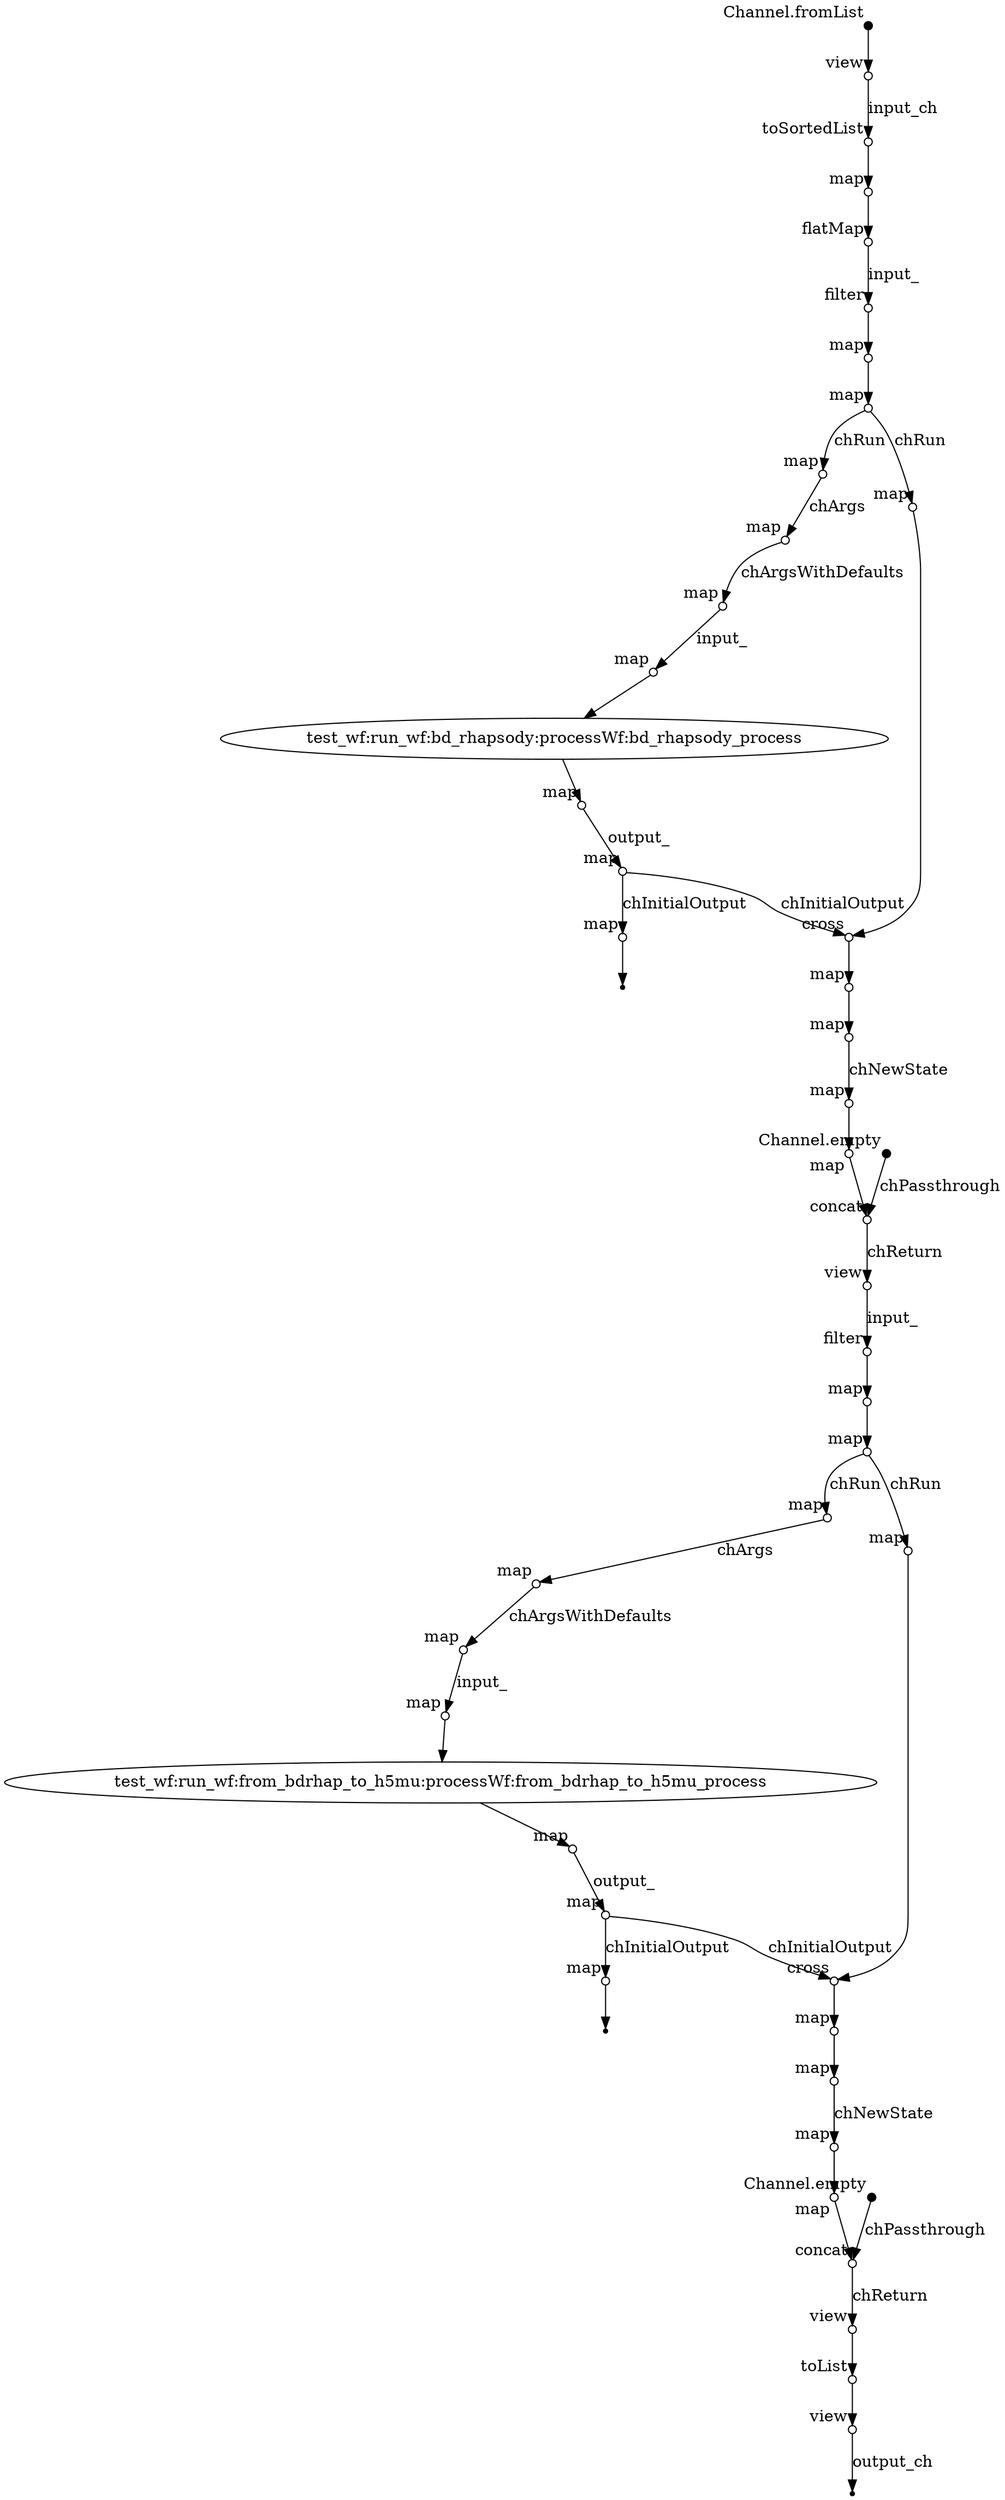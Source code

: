digraph "graph" {
p0 [shape=point,label="",fixedsize=true,width=0.1,xlabel="Channel.fromList"];
p1 [shape=circle,label="",fixedsize=true,width=0.1,xlabel="view"];
p0 -> p1;

p1 [shape=circle,label="",fixedsize=true,width=0.1,xlabel="view"];
p2 [shape=circle,label="",fixedsize=true,width=0.1,xlabel="toSortedList"];
p1 -> p2 [label="input_ch"];

p2 [shape=circle,label="",fixedsize=true,width=0.1,xlabel="toSortedList"];
p3 [shape=circle,label="",fixedsize=true,width=0.1,xlabel="map"];
p2 -> p3;

p3 [shape=circle,label="",fixedsize=true,width=0.1,xlabel="map"];
p4 [shape=circle,label="",fixedsize=true,width=0.1,xlabel="flatMap"];
p3 -> p4;

p4 [shape=circle,label="",fixedsize=true,width=0.1,xlabel="flatMap"];
p5 [shape=circle,label="",fixedsize=true,width=0.1,xlabel="filter"];
p4 -> p5 [label="input_"];

p5 [shape=circle,label="",fixedsize=true,width=0.1,xlabel="filter"];
p6 [shape=circle,label="",fixedsize=true,width=0.1,xlabel="map"];
p5 -> p6;

p6 [shape=circle,label="",fixedsize=true,width=0.1,xlabel="map"];
p7 [shape=circle,label="",fixedsize=true,width=0.1,xlabel="map"];
p6 -> p7;

p7 [shape=circle,label="",fixedsize=true,width=0.1,xlabel="map"];
p9 [shape=circle,label="",fixedsize=true,width=0.1,xlabel="map"];
p7 -> p9 [label="chRun"];

p8 [shape=point,label="",fixedsize=true,width=0.1,xlabel="Channel.empty"];
p24 [shape=circle,label="",fixedsize=true,width=0.1,xlabel="concat"];
p8 -> p24 [label="chPassthrough"];

p9 [shape=circle,label="",fixedsize=true,width=0.1,xlabel="map"];
p10 [shape=circle,label="",fixedsize=true,width=0.1,xlabel="map"];
p9 -> p10 [label="chArgs"];

p10 [shape=circle,label="",fixedsize=true,width=0.1,xlabel="map"];
p11 [shape=circle,label="",fixedsize=true,width=0.1,xlabel="map"];
p10 -> p11 [label="chArgsWithDefaults"];

p11 [shape=circle,label="",fixedsize=true,width=0.1,xlabel="map"];
p12 [shape=circle,label="",fixedsize=true,width=0.1,xlabel="map"];
p11 -> p12 [label="input_"];

p12 [shape=circle,label="",fixedsize=true,width=0.1,xlabel="map"];
p13 [label="test_wf:run_wf:bd_rhapsody:processWf:bd_rhapsody_process"];
p12 -> p13;

p13 [label="test_wf:run_wf:bd_rhapsody:processWf:bd_rhapsody_process"];
p14 [shape=circle,label="",fixedsize=true,width=0.1,xlabel="map"];
p13 -> p14;

p14 [shape=circle,label="",fixedsize=true,width=0.1,xlabel="map"];
p15 [shape=circle,label="",fixedsize=true,width=0.1,xlabel="map"];
p14 -> p15 [label="output_"];

p15 [shape=circle,label="",fixedsize=true,width=0.1,xlabel="map"];
p17 [shape=circle,label="",fixedsize=true,width=0.1,xlabel="map"];
p15 -> p17 [label="chInitialOutput"];

p7 [shape=circle,label="",fixedsize=true,width=0.1,xlabel="map"];
p16 [shape=circle,label="",fixedsize=true,width=0.1,xlabel="map"];
p7 -> p16 [label="chRun"];

p16 [shape=circle,label="",fixedsize=true,width=0.1,xlabel="map"];
p19 [shape=circle,label="",fixedsize=true,width=0.1,xlabel="cross"];
p16 -> p19;

p17 [shape=circle,label="",fixedsize=true,width=0.1,xlabel="map"];
p18 [shape=point];
p17 -> p18;

p15 [shape=circle,label="",fixedsize=true,width=0.1,xlabel="map"];
p19 [shape=circle,label="",fixedsize=true,width=0.1,xlabel="cross"];
p15 -> p19 [label="chInitialOutput"];

p19 [shape=circle,label="",fixedsize=true,width=0.1,xlabel="cross"];
p20 [shape=circle,label="",fixedsize=true,width=0.1,xlabel="map"];
p19 -> p20;

p20 [shape=circle,label="",fixedsize=true,width=0.1,xlabel="map"];
p21 [shape=circle,label="",fixedsize=true,width=0.1,xlabel="map"];
p20 -> p21;

p21 [shape=circle,label="",fixedsize=true,width=0.1,xlabel="map"];
p22 [shape=circle,label="",fixedsize=true,width=0.1,xlabel="map"];
p21 -> p22 [label="chNewState"];

p22 [shape=circle,label="",fixedsize=true,width=0.1,xlabel="map"];
p23 [shape=circle,label="",fixedsize=true,width=0.1,xlabel="map"];
p22 -> p23;

p23 [shape=circle,label="",fixedsize=true,width=0.1,xlabel="map"];
p24 [shape=circle,label="",fixedsize=true,width=0.1,xlabel="concat"];
p23 -> p24;

p24 [shape=circle,label="",fixedsize=true,width=0.1,xlabel="concat"];
p25 [shape=circle,label="",fixedsize=true,width=0.1,xlabel="view"];
p24 -> p25 [label="chReturn"];

p25 [shape=circle,label="",fixedsize=true,width=0.1,xlabel="view"];
p26 [shape=circle,label="",fixedsize=true,width=0.1,xlabel="filter"];
p25 -> p26 [label="input_"];

p26 [shape=circle,label="",fixedsize=true,width=0.1,xlabel="filter"];
p27 [shape=circle,label="",fixedsize=true,width=0.1,xlabel="map"];
p26 -> p27;

p27 [shape=circle,label="",fixedsize=true,width=0.1,xlabel="map"];
p28 [shape=circle,label="",fixedsize=true,width=0.1,xlabel="map"];
p27 -> p28;

p28 [shape=circle,label="",fixedsize=true,width=0.1,xlabel="map"];
p30 [shape=circle,label="",fixedsize=true,width=0.1,xlabel="map"];
p28 -> p30 [label="chRun"];

p29 [shape=point,label="",fixedsize=true,width=0.1,xlabel="Channel.empty"];
p45 [shape=circle,label="",fixedsize=true,width=0.1,xlabel="concat"];
p29 -> p45 [label="chPassthrough"];

p30 [shape=circle,label="",fixedsize=true,width=0.1,xlabel="map"];
p31 [shape=circle,label="",fixedsize=true,width=0.1,xlabel="map"];
p30 -> p31 [label="chArgs"];

p31 [shape=circle,label="",fixedsize=true,width=0.1,xlabel="map"];
p32 [shape=circle,label="",fixedsize=true,width=0.1,xlabel="map"];
p31 -> p32 [label="chArgsWithDefaults"];

p32 [shape=circle,label="",fixedsize=true,width=0.1,xlabel="map"];
p33 [shape=circle,label="",fixedsize=true,width=0.1,xlabel="map"];
p32 -> p33 [label="input_"];

p33 [shape=circle,label="",fixedsize=true,width=0.1,xlabel="map"];
p34 [label="test_wf:run_wf:from_bdrhap_to_h5mu:processWf:from_bdrhap_to_h5mu_process"];
p33 -> p34;

p34 [label="test_wf:run_wf:from_bdrhap_to_h5mu:processWf:from_bdrhap_to_h5mu_process"];
p35 [shape=circle,label="",fixedsize=true,width=0.1,xlabel="map"];
p34 -> p35;

p35 [shape=circle,label="",fixedsize=true,width=0.1,xlabel="map"];
p36 [shape=circle,label="",fixedsize=true,width=0.1,xlabel="map"];
p35 -> p36 [label="output_"];

p36 [shape=circle,label="",fixedsize=true,width=0.1,xlabel="map"];
p38 [shape=circle,label="",fixedsize=true,width=0.1,xlabel="map"];
p36 -> p38 [label="chInitialOutput"];

p28 [shape=circle,label="",fixedsize=true,width=0.1,xlabel="map"];
p37 [shape=circle,label="",fixedsize=true,width=0.1,xlabel="map"];
p28 -> p37 [label="chRun"];

p37 [shape=circle,label="",fixedsize=true,width=0.1,xlabel="map"];
p40 [shape=circle,label="",fixedsize=true,width=0.1,xlabel="cross"];
p37 -> p40;

p38 [shape=circle,label="",fixedsize=true,width=0.1,xlabel="map"];
p39 [shape=point];
p38 -> p39;

p36 [shape=circle,label="",fixedsize=true,width=0.1,xlabel="map"];
p40 [shape=circle,label="",fixedsize=true,width=0.1,xlabel="cross"];
p36 -> p40 [label="chInitialOutput"];

p40 [shape=circle,label="",fixedsize=true,width=0.1,xlabel="cross"];
p41 [shape=circle,label="",fixedsize=true,width=0.1,xlabel="map"];
p40 -> p41;

p41 [shape=circle,label="",fixedsize=true,width=0.1,xlabel="map"];
p42 [shape=circle,label="",fixedsize=true,width=0.1,xlabel="map"];
p41 -> p42;

p42 [shape=circle,label="",fixedsize=true,width=0.1,xlabel="map"];
p43 [shape=circle,label="",fixedsize=true,width=0.1,xlabel="map"];
p42 -> p43 [label="chNewState"];

p43 [shape=circle,label="",fixedsize=true,width=0.1,xlabel="map"];
p44 [shape=circle,label="",fixedsize=true,width=0.1,xlabel="map"];
p43 -> p44;

p44 [shape=circle,label="",fixedsize=true,width=0.1,xlabel="map"];
p45 [shape=circle,label="",fixedsize=true,width=0.1,xlabel="concat"];
p44 -> p45;

p45 [shape=circle,label="",fixedsize=true,width=0.1,xlabel="concat"];
p46 [shape=circle,label="",fixedsize=true,width=0.1,xlabel="view"];
p45 -> p46 [label="chReturn"];

p46 [shape=circle,label="",fixedsize=true,width=0.1,xlabel="view"];
p47 [shape=circle,label="",fixedsize=true,width=0.1,xlabel="toList"];
p46 -> p47;

p47 [shape=circle,label="",fixedsize=true,width=0.1,xlabel="toList"];
p48 [shape=circle,label="",fixedsize=true,width=0.1,xlabel="view"];
p47 -> p48;

p48 [shape=circle,label="",fixedsize=true,width=0.1,xlabel="view"];
p49 [shape=point];
p48 -> p49 [label="output_ch"];

}
